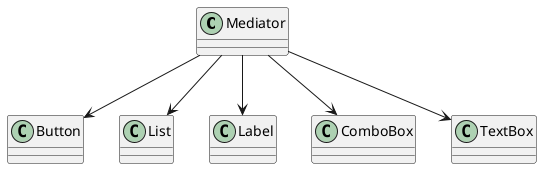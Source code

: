 @startuml
class Mediator
class Button
Mediator --> Button
class List
Mediator --> List
class Label
Mediator --> Label
class ComboBox
Mediator --> ComboBox
class TextBox
Mediator --> TextBox
@enduml